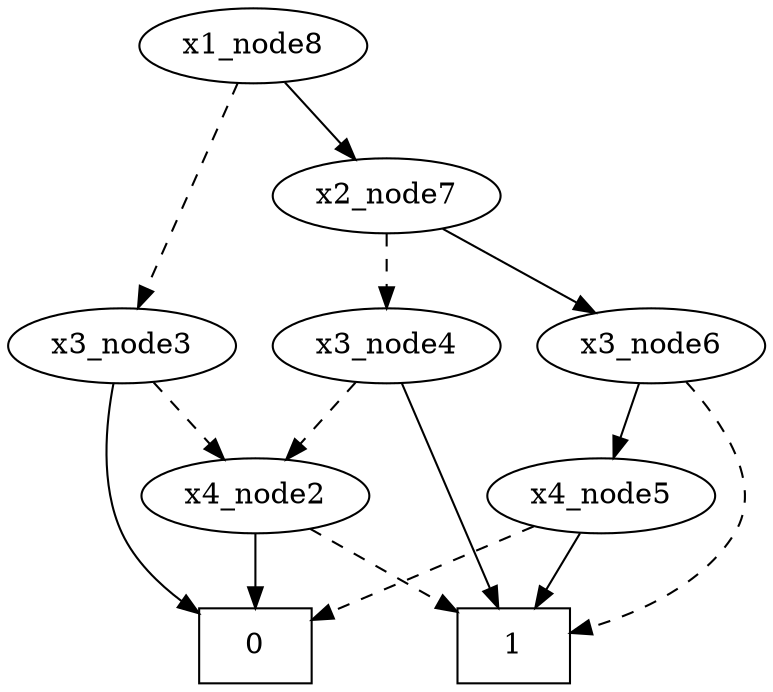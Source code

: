 digraph G { 
 0 [shape=box]; 
 1 [shape=box]; 
x4_node2 -> 1 [style = dashed];
x4_node2 -> 0;
x3_node3 -> x4_node2 [style = dashed];
x3_node3 -> 0;
x3_node4 -> x4_node2 [style = dashed];
x3_node4 -> 1;
x4_node5 -> 0 [style = dashed];
x4_node5 -> 1;
x3_node6 -> 1 [style = dashed];
x3_node6 -> x4_node5;
x2_node7 -> x3_node4 [style = dashed];
x2_node7 -> x3_node6;
x1_node8 -> x3_node3 [style = dashed];
x1_node8 -> x2_node7;
 }